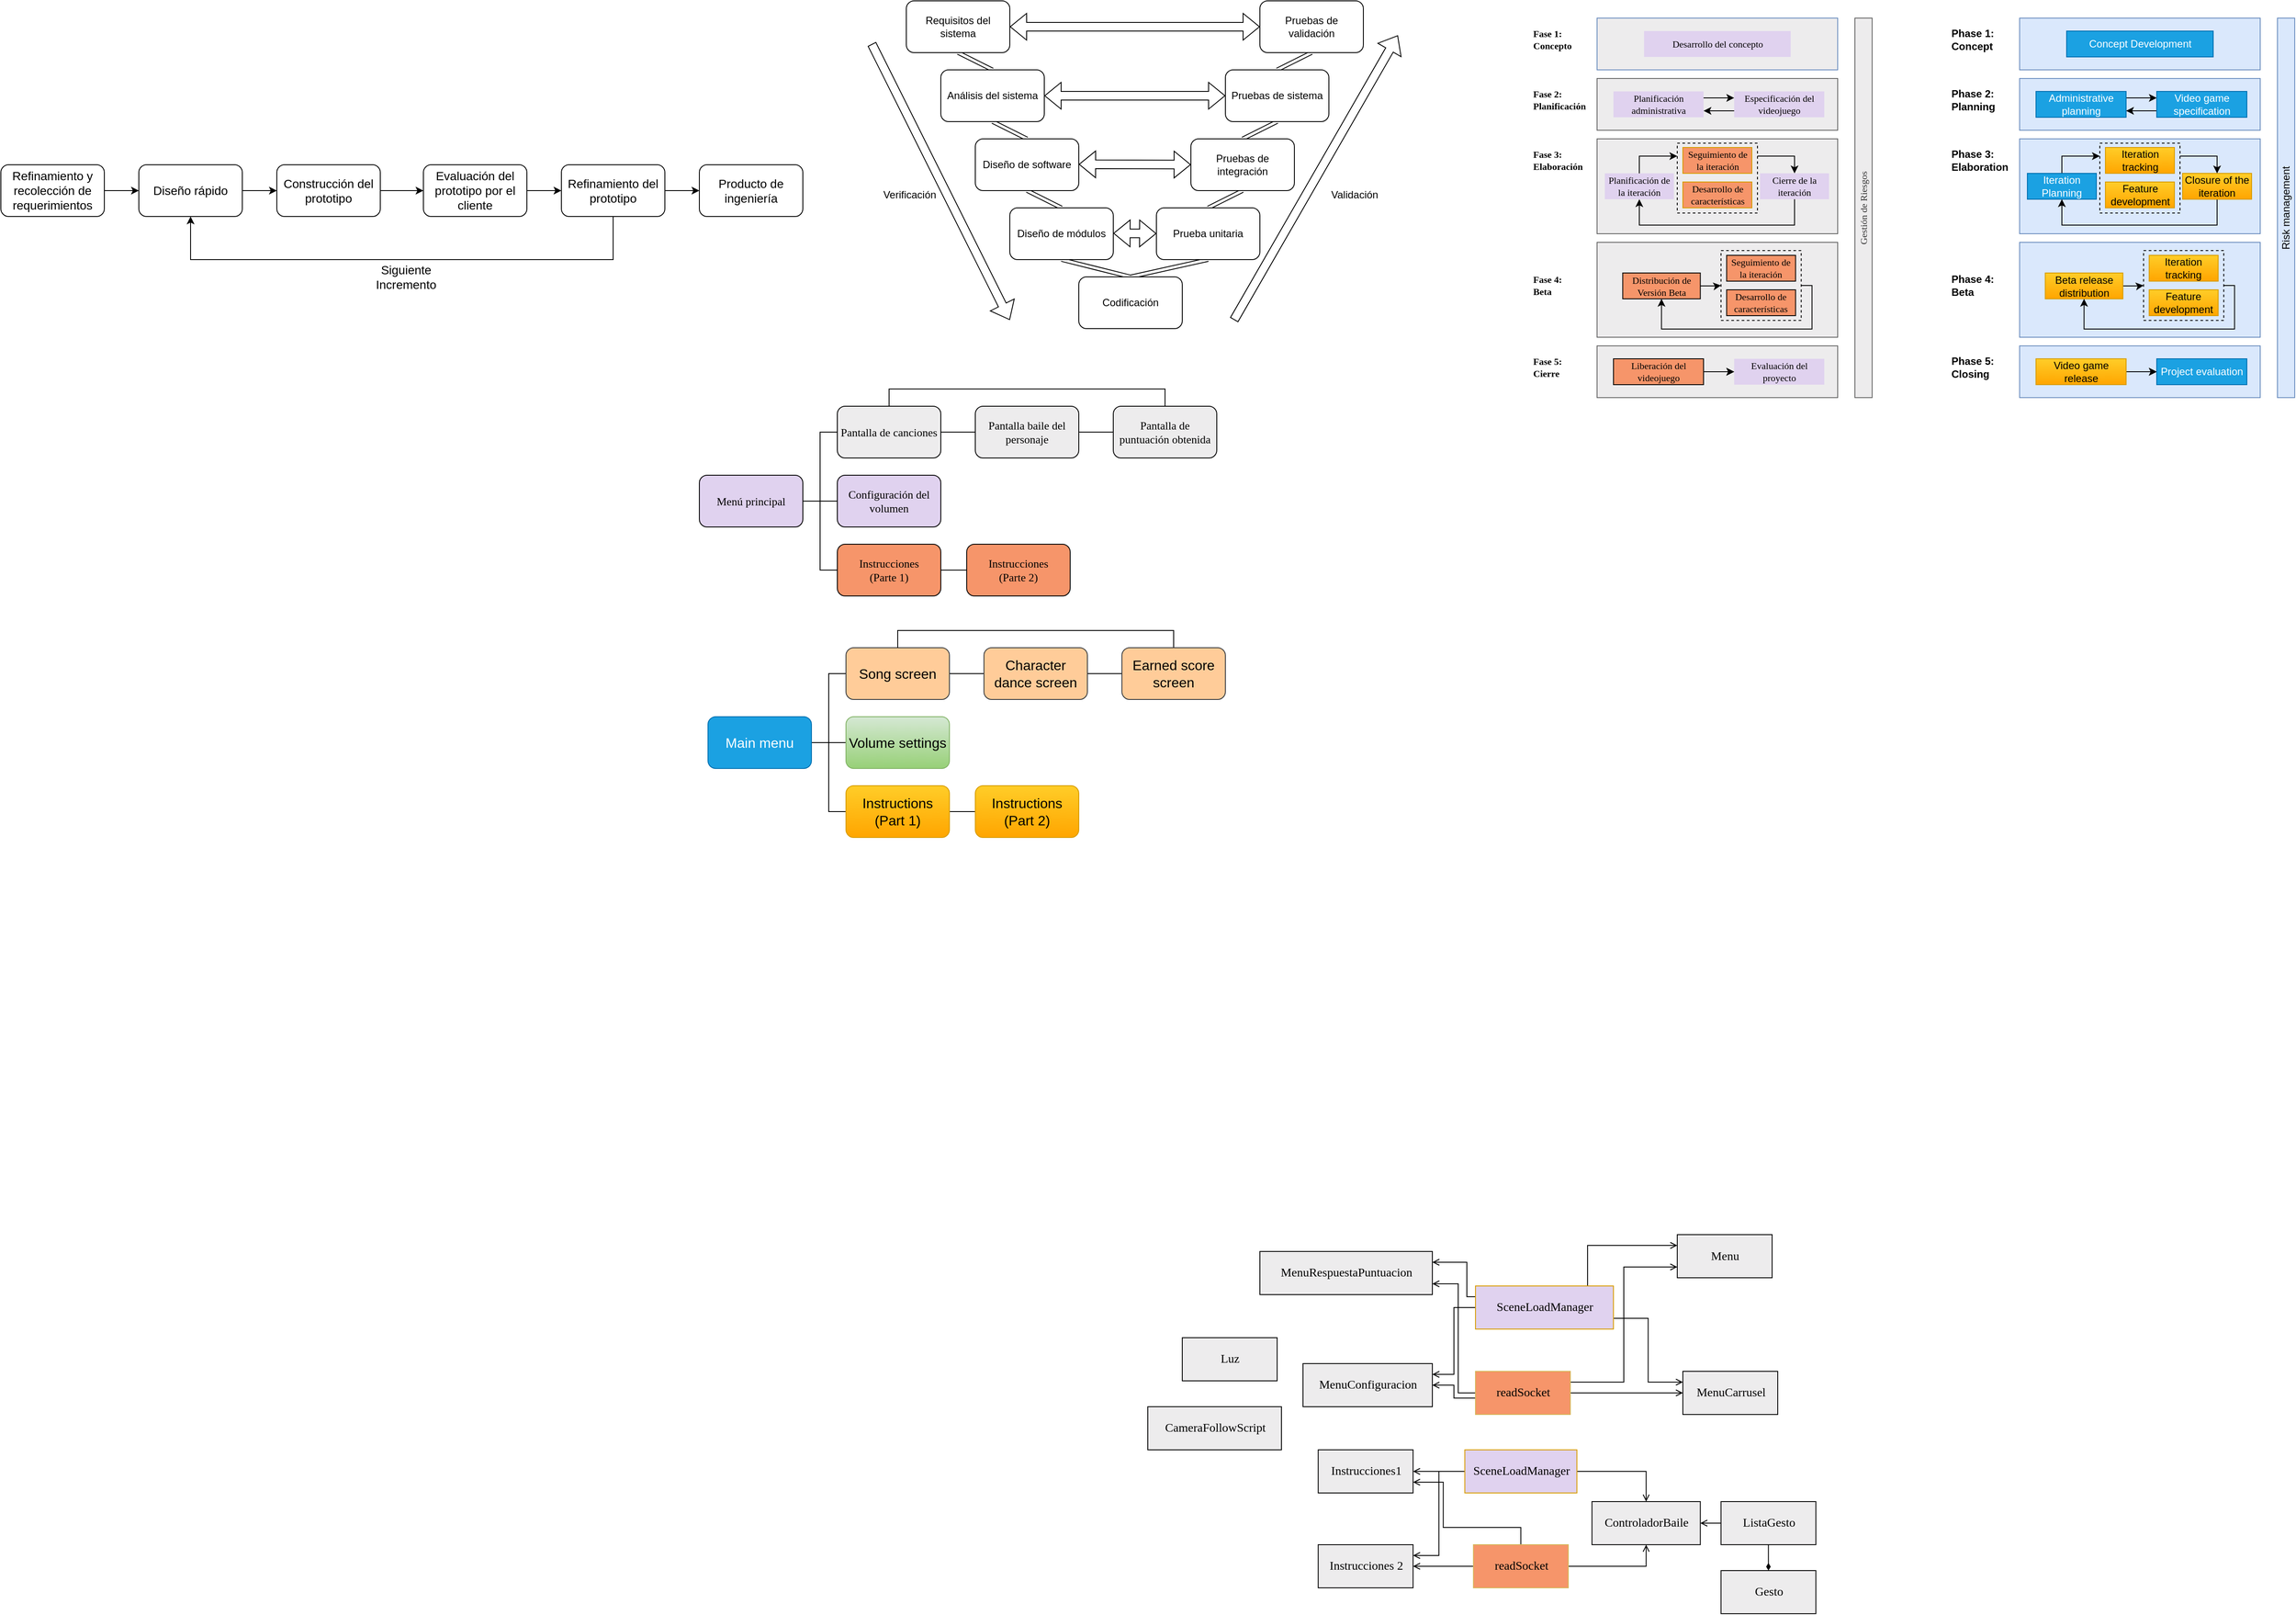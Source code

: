 <mxfile version="20.4.0" type="github">
  <diagram id="AxCxbLC-Ea25Rph6K4ID" name="Page-1">
    <mxGraphModel dx="1770" dy="590" grid="1" gridSize="10" guides="1" tooltips="1" connect="1" arrows="1" fold="1" page="1" pageScale="1" pageWidth="827" pageHeight="1169" math="0" shadow="0">
      <root>
        <mxCell id="0" />
        <mxCell id="1" parent="0" />
        <mxCell id="DNy3k772g0ASiSFVBkv8-5" style="edgeStyle=orthogonalEdgeStyle;rounded=0;orthogonalLoop=1;jettySize=auto;html=1;" parent="1" source="DNy3k772g0ASiSFVBkv8-1" target="DNy3k772g0ASiSFVBkv8-2" edge="1">
          <mxGeometry relative="1" as="geometry" />
        </mxCell>
        <mxCell id="DNy3k772g0ASiSFVBkv8-1" value="&lt;font style=&quot;font-size: 14px;&quot;&gt;Refinamiento y recolección de requerimientos&lt;/font&gt;" style="rounded=1;whiteSpace=wrap;html=1;" parent="1" vertex="1">
          <mxGeometry x="-610" y="330" width="120" height="60" as="geometry" />
        </mxCell>
        <mxCell id="DNy3k772g0ASiSFVBkv8-7" value="" style="edgeStyle=orthogonalEdgeStyle;rounded=0;orthogonalLoop=1;jettySize=auto;html=1;" parent="1" source="DNy3k772g0ASiSFVBkv8-2" target="DNy3k772g0ASiSFVBkv8-6" edge="1">
          <mxGeometry relative="1" as="geometry" />
        </mxCell>
        <mxCell id="DNy3k772g0ASiSFVBkv8-2" value="&lt;font style=&quot;font-size: 14px;&quot;&gt;Diseño rápido&lt;/font&gt;" style="rounded=1;whiteSpace=wrap;html=1;" parent="1" vertex="1">
          <mxGeometry x="-450" y="330" width="120" height="60" as="geometry" />
        </mxCell>
        <mxCell id="DNy3k772g0ASiSFVBkv8-9" value="" style="edgeStyle=orthogonalEdgeStyle;rounded=0;orthogonalLoop=1;jettySize=auto;html=1;" parent="1" source="DNy3k772g0ASiSFVBkv8-6" target="DNy3k772g0ASiSFVBkv8-8" edge="1">
          <mxGeometry relative="1" as="geometry" />
        </mxCell>
        <mxCell id="DNy3k772g0ASiSFVBkv8-6" value="&lt;font style=&quot;font-size: 14px;&quot;&gt;Construcción del prototipo&lt;/font&gt;" style="rounded=1;whiteSpace=wrap;html=1;" parent="1" vertex="1">
          <mxGeometry x="-290" y="330" width="120" height="60" as="geometry" />
        </mxCell>
        <mxCell id="DNy3k772g0ASiSFVBkv8-11" value="" style="edgeStyle=orthogonalEdgeStyle;rounded=0;orthogonalLoop=1;jettySize=auto;html=1;" parent="1" source="DNy3k772g0ASiSFVBkv8-8" target="DNy3k772g0ASiSFVBkv8-10" edge="1">
          <mxGeometry relative="1" as="geometry" />
        </mxCell>
        <mxCell id="DNy3k772g0ASiSFVBkv8-8" value="&lt;font style=&quot;font-size: 14px;&quot;&gt;Evaluación del prototipo por el cliente&lt;/font&gt;" style="rounded=1;whiteSpace=wrap;html=1;" parent="1" vertex="1">
          <mxGeometry x="-120" y="330" width="120" height="60" as="geometry" />
        </mxCell>
        <mxCell id="DNy3k772g0ASiSFVBkv8-12" style="edgeStyle=orthogonalEdgeStyle;rounded=0;orthogonalLoop=1;jettySize=auto;html=1;entryX=0.5;entryY=1;entryDx=0;entryDy=0;" parent="1" source="DNy3k772g0ASiSFVBkv8-10" target="DNy3k772g0ASiSFVBkv8-2" edge="1">
          <mxGeometry relative="1" as="geometry">
            <Array as="points">
              <mxPoint x="100" y="440" />
              <mxPoint x="-390" y="440" />
            </Array>
          </mxGeometry>
        </mxCell>
        <mxCell id="DNy3k772g0ASiSFVBkv8-14" value="" style="edgeStyle=orthogonalEdgeStyle;rounded=0;orthogonalLoop=1;jettySize=auto;html=1;" parent="1" source="DNy3k772g0ASiSFVBkv8-10" target="DNy3k772g0ASiSFVBkv8-13" edge="1">
          <mxGeometry relative="1" as="geometry" />
        </mxCell>
        <mxCell id="DNy3k772g0ASiSFVBkv8-10" value="&lt;font style=&quot;font-size: 14px;&quot;&gt;Refinamiento del prototipo&lt;/font&gt;" style="rounded=1;whiteSpace=wrap;html=1;" parent="1" vertex="1">
          <mxGeometry x="40" y="330" width="120" height="60" as="geometry" />
        </mxCell>
        <mxCell id="DNy3k772g0ASiSFVBkv8-13" value="&lt;font style=&quot;font-size: 14px;&quot;&gt;Producto de ingeniería&lt;/font&gt;" style="rounded=1;whiteSpace=wrap;html=1;" parent="1" vertex="1">
          <mxGeometry x="200" y="330" width="120" height="60" as="geometry" />
        </mxCell>
        <mxCell id="DNy3k772g0ASiSFVBkv8-15" value="&lt;font style=&quot;font-size: 14px;&quot;&gt;Siguiente&lt;br&gt;Incremento&lt;/font&gt;" style="text;html=1;strokeColor=none;fillColor=none;align=center;verticalAlign=middle;whiteSpace=wrap;rounded=0;" parent="1" vertex="1">
          <mxGeometry x="-170" y="445" width="60" height="30" as="geometry" />
        </mxCell>
        <mxCell id="DNy3k772g0ASiSFVBkv8-29" style="edgeStyle=none;shape=link;rounded=0;orthogonalLoop=1;jettySize=auto;html=1;exitX=0.5;exitY=1;exitDx=0;exitDy=0;entryX=0.5;entryY=0;entryDx=0;entryDy=0;" parent="1" source="DNy3k772g0ASiSFVBkv8-17" target="DNy3k772g0ASiSFVBkv8-18" edge="1">
          <mxGeometry relative="1" as="geometry" />
        </mxCell>
        <mxCell id="DNy3k772g0ASiSFVBkv8-17" value="Requisitos del sistema" style="rounded=1;whiteSpace=wrap;html=1;" parent="1" vertex="1">
          <mxGeometry x="440" y="140" width="120" height="60" as="geometry" />
        </mxCell>
        <mxCell id="DNy3k772g0ASiSFVBkv8-30" style="edgeStyle=none;shape=link;rounded=0;orthogonalLoop=1;jettySize=auto;html=1;exitX=0.5;exitY=1;exitDx=0;exitDy=0;entryX=0.5;entryY=0;entryDx=0;entryDy=0;" parent="1" source="DNy3k772g0ASiSFVBkv8-18" target="DNy3k772g0ASiSFVBkv8-19" edge="1">
          <mxGeometry relative="1" as="geometry" />
        </mxCell>
        <mxCell id="DNy3k772g0ASiSFVBkv8-18" value="Análisis del sistema" style="rounded=1;whiteSpace=wrap;html=1;" parent="1" vertex="1">
          <mxGeometry x="480" y="220" width="120" height="60" as="geometry" />
        </mxCell>
        <mxCell id="DNy3k772g0ASiSFVBkv8-31" style="edgeStyle=none;shape=link;rounded=0;orthogonalLoop=1;jettySize=auto;html=1;exitX=0.5;exitY=1;exitDx=0;exitDy=0;entryX=0.5;entryY=0;entryDx=0;entryDy=0;" parent="1" source="DNy3k772g0ASiSFVBkv8-19" target="DNy3k772g0ASiSFVBkv8-20" edge="1">
          <mxGeometry relative="1" as="geometry" />
        </mxCell>
        <mxCell id="DNy3k772g0ASiSFVBkv8-19" value="Diseño de software" style="rounded=1;whiteSpace=wrap;html=1;" parent="1" vertex="1">
          <mxGeometry x="520" y="300" width="120" height="60" as="geometry" />
        </mxCell>
        <mxCell id="DNy3k772g0ASiSFVBkv8-32" style="edgeStyle=none;shape=link;rounded=0;orthogonalLoop=1;jettySize=auto;html=1;exitX=0.5;exitY=1;exitDx=0;exitDy=0;entryX=0.5;entryY=0;entryDx=0;entryDy=0;" parent="1" source="DNy3k772g0ASiSFVBkv8-20" target="DNy3k772g0ASiSFVBkv8-21" edge="1">
          <mxGeometry relative="1" as="geometry" />
        </mxCell>
        <mxCell id="DNy3k772g0ASiSFVBkv8-20" value="Diseño de módulos" style="rounded=1;whiteSpace=wrap;html=1;" parent="1" vertex="1">
          <mxGeometry x="560" y="380" width="120" height="60" as="geometry" />
        </mxCell>
        <mxCell id="DNy3k772g0ASiSFVBkv8-33" style="edgeStyle=none;shape=link;rounded=0;orthogonalLoop=1;jettySize=auto;html=1;exitX=0.5;exitY=0;exitDx=0;exitDy=0;entryX=0.5;entryY=1;entryDx=0;entryDy=0;" parent="1" source="DNy3k772g0ASiSFVBkv8-21" target="DNy3k772g0ASiSFVBkv8-22" edge="1">
          <mxGeometry relative="1" as="geometry" />
        </mxCell>
        <mxCell id="DNy3k772g0ASiSFVBkv8-21" value="Codificación" style="rounded=1;whiteSpace=wrap;html=1;" parent="1" vertex="1">
          <mxGeometry x="640" y="460" width="120" height="60" as="geometry" />
        </mxCell>
        <mxCell id="DNy3k772g0ASiSFVBkv8-34" style="edgeStyle=none;shape=link;rounded=0;orthogonalLoop=1;jettySize=auto;html=1;exitX=0.5;exitY=0;exitDx=0;exitDy=0;entryX=0.5;entryY=1;entryDx=0;entryDy=0;" parent="1" source="DNy3k772g0ASiSFVBkv8-22" target="DNy3k772g0ASiSFVBkv8-23" edge="1">
          <mxGeometry relative="1" as="geometry" />
        </mxCell>
        <mxCell id="DNy3k772g0ASiSFVBkv8-22" value="Prueba unitaria" style="rounded=1;whiteSpace=wrap;html=1;" parent="1" vertex="1">
          <mxGeometry x="730" y="380" width="120" height="60" as="geometry" />
        </mxCell>
        <mxCell id="DNy3k772g0ASiSFVBkv8-35" style="edgeStyle=none;shape=link;rounded=0;orthogonalLoop=1;jettySize=auto;html=1;exitX=0.5;exitY=0;exitDx=0;exitDy=0;entryX=0.5;entryY=1;entryDx=0;entryDy=0;" parent="1" source="DNy3k772g0ASiSFVBkv8-23" target="DNy3k772g0ASiSFVBkv8-24" edge="1">
          <mxGeometry relative="1" as="geometry" />
        </mxCell>
        <mxCell id="DNy3k772g0ASiSFVBkv8-23" value="Pruebas de integración" style="rounded=1;whiteSpace=wrap;html=1;" parent="1" vertex="1">
          <mxGeometry x="770" y="300" width="120" height="60" as="geometry" />
        </mxCell>
        <mxCell id="DNy3k772g0ASiSFVBkv8-36" style="edgeStyle=none;shape=link;rounded=0;orthogonalLoop=1;jettySize=auto;html=1;exitX=0.5;exitY=0;exitDx=0;exitDy=0;entryX=0.5;entryY=1;entryDx=0;entryDy=0;" parent="1" source="DNy3k772g0ASiSFVBkv8-24" target="DNy3k772g0ASiSFVBkv8-25" edge="1">
          <mxGeometry relative="1" as="geometry" />
        </mxCell>
        <mxCell id="DNy3k772g0ASiSFVBkv8-24" value="Pruebas de sistema" style="rounded=1;whiteSpace=wrap;html=1;" parent="1" vertex="1">
          <mxGeometry x="810" y="220" width="120" height="60" as="geometry" />
        </mxCell>
        <mxCell id="DNy3k772g0ASiSFVBkv8-25" value="Pruebas de validación" style="rounded=1;whiteSpace=wrap;html=1;" parent="1" vertex="1">
          <mxGeometry x="850" y="140" width="120" height="60" as="geometry" />
        </mxCell>
        <mxCell id="DNy3k772g0ASiSFVBkv8-40" value="" style="shape=flexArrow;endArrow=classic;startArrow=classic;html=1;rounded=0;entryX=0;entryY=0.5;entryDx=0;entryDy=0;exitX=1;exitY=0.5;exitDx=0;exitDy=0;" parent="1" source="DNy3k772g0ASiSFVBkv8-17" target="DNy3k772g0ASiSFVBkv8-25" edge="1">
          <mxGeometry width="100" height="100" relative="1" as="geometry">
            <mxPoint x="630" y="210" as="sourcePoint" />
            <mxPoint x="730" y="110" as="targetPoint" />
          </mxGeometry>
        </mxCell>
        <mxCell id="DNy3k772g0ASiSFVBkv8-41" value="" style="shape=flexArrow;endArrow=classic;startArrow=classic;html=1;rounded=0;exitX=1;exitY=0.5;exitDx=0;exitDy=0;" parent="1" source="DNy3k772g0ASiSFVBkv8-18" target="DNy3k772g0ASiSFVBkv8-24" edge="1">
          <mxGeometry width="100" height="100" relative="1" as="geometry">
            <mxPoint x="650" y="249.5" as="sourcePoint" />
            <mxPoint x="800" y="250" as="targetPoint" />
          </mxGeometry>
        </mxCell>
        <mxCell id="DNy3k772g0ASiSFVBkv8-42" value="" style="shape=flexArrow;endArrow=classic;startArrow=classic;html=1;rounded=0;exitX=1;exitY=0.5;exitDx=0;exitDy=0;" parent="1" target="DNy3k772g0ASiSFVBkv8-23" edge="1">
          <mxGeometry width="100" height="100" relative="1" as="geometry">
            <mxPoint x="640" y="329.5" as="sourcePoint" />
            <mxPoint x="760" y="330" as="targetPoint" />
          </mxGeometry>
        </mxCell>
        <mxCell id="DNy3k772g0ASiSFVBkv8-43" value="" style="shape=flexArrow;endArrow=classic;startArrow=classic;html=1;rounded=0;exitX=1;exitY=0.5;exitDx=0;exitDy=0;" parent="1" target="DNy3k772g0ASiSFVBkv8-22" edge="1">
          <mxGeometry width="100" height="100" relative="1" as="geometry">
            <mxPoint x="680" y="409.5" as="sourcePoint" />
            <mxPoint x="730" y="410" as="targetPoint" />
          </mxGeometry>
        </mxCell>
        <mxCell id="DNy3k772g0ASiSFVBkv8-44" value="" style="shape=flexArrow;endArrow=classic;html=1;rounded=0;" parent="1" edge="1">
          <mxGeometry width="50" height="50" relative="1" as="geometry">
            <mxPoint x="400" y="190" as="sourcePoint" />
            <mxPoint x="560" y="510" as="targetPoint" />
          </mxGeometry>
        </mxCell>
        <mxCell id="DNy3k772g0ASiSFVBkv8-45" value="" style="shape=flexArrow;endArrow=classic;html=1;rounded=0;" parent="1" edge="1">
          <mxGeometry width="50" height="50" relative="1" as="geometry">
            <mxPoint x="820" y="510" as="sourcePoint" />
            <mxPoint x="1010" y="180" as="targetPoint" />
          </mxGeometry>
        </mxCell>
        <mxCell id="DNy3k772g0ASiSFVBkv8-46" value="Verificación" style="text;html=1;strokeColor=none;fillColor=none;align=center;verticalAlign=middle;whiteSpace=wrap;rounded=0;" parent="1" vertex="1">
          <mxGeometry x="414" y="350" width="60" height="30" as="geometry" />
        </mxCell>
        <mxCell id="DNy3k772g0ASiSFVBkv8-47" value="Validación" style="text;html=1;strokeColor=none;fillColor=none;align=center;verticalAlign=middle;whiteSpace=wrap;rounded=0;" parent="1" vertex="1">
          <mxGeometry x="930" y="350" width="60" height="30" as="geometry" />
        </mxCell>
        <mxCell id="hIoY1X2tBjPMkqKbFY_H-1" value="" style="rounded=0;whiteSpace=wrap;html=1;fillColor=#EDECED;strokeColor=#6c8ebf;fontFamily=DM Sans;fontSource=https%3A%2F%2Ffonts.googleapis.com%2Fcss%3Ffamily%3DDM%2BSans;fontSize=11;" parent="1" vertex="1">
          <mxGeometry x="1241" y="160" width="279" height="60" as="geometry" />
        </mxCell>
        <mxCell id="hIoY1X2tBjPMkqKbFY_H-2" value="Desarrollo del concepto" style="rounded=0;whiteSpace=wrap;html=1;fillColor=#E0D2EF;fontColor=#000000;strokeColor=none;fontFamily=DM Sans;fontSource=https%3A%2F%2Ffonts.googleapis.com%2Fcss%3Ffamily%3DDM%2BSans;fontSize=11;" parent="1" vertex="1">
          <mxGeometry x="1295.5" y="175" width="170" height="30" as="geometry" />
        </mxCell>
        <mxCell id="hIoY1X2tBjPMkqKbFY_H-3" value="&lt;b style=&quot;font-size: 11px;&quot;&gt;Fase 1:&lt;br style=&quot;font-size: 11px;&quot;&gt;Concepto&lt;br style=&quot;font-size: 11px;&quot;&gt;&lt;/b&gt;" style="text;html=1;strokeColor=none;fillColor=none;align=left;verticalAlign=middle;whiteSpace=wrap;rounded=0;fontFamily=DM Sans;fontSource=https%3A%2F%2Ffonts.googleapis.com%2Fcss%3Ffamily%3DDM%2BSans;fontSize=11;" parent="1" vertex="1">
          <mxGeometry x="1165" y="170" width="60" height="30" as="geometry" />
        </mxCell>
        <mxCell id="hIoY1X2tBjPMkqKbFY_H-4" value="" style="rounded=0;whiteSpace=wrap;html=1;fillColor=#EDECED;fontColor=#333333;strokeColor=#666666;fontFamily=DM Sans;fontSource=https%3A%2F%2Ffonts.googleapis.com%2Fcss%3Ffamily%3DDM%2BSans;fontSize=11;" parent="1" vertex="1">
          <mxGeometry x="1241" y="230" width="279" height="60" as="geometry" />
        </mxCell>
        <mxCell id="hIoY1X2tBjPMkqKbFY_H-32" style="edgeStyle=orthogonalEdgeStyle;rounded=0;orthogonalLoop=1;jettySize=auto;html=1;exitX=1;exitY=0.25;exitDx=0;exitDy=0;entryX=0;entryY=0.25;entryDx=0;entryDy=0;fontFamily=DM Sans;fontSource=https%3A%2F%2Ffonts.googleapis.com%2Fcss%3Ffamily%3DDM%2BSans;fontSize=11;" parent="1" source="hIoY1X2tBjPMkqKbFY_H-5" target="hIoY1X2tBjPMkqKbFY_H-7" edge="1">
          <mxGeometry relative="1" as="geometry" />
        </mxCell>
        <mxCell id="hIoY1X2tBjPMkqKbFY_H-5" value="Planificación administrativa" style="rounded=0;whiteSpace=wrap;html=1;fillColor=#E0D2EF;strokeColor=none;fontFamily=DM Sans;fontSource=https%3A%2F%2Ffonts.googleapis.com%2Fcss%3Ffamily%3DDM%2BSans;fontSize=11;" parent="1" vertex="1">
          <mxGeometry x="1260" y="245" width="104.5" height="30" as="geometry" />
        </mxCell>
        <mxCell id="hIoY1X2tBjPMkqKbFY_H-6" value="&lt;b style=&quot;font-size: 11px;&quot;&gt;Fase 2:&lt;br style=&quot;font-size: 11px;&quot;&gt;Planificación&lt;br style=&quot;font-size: 11px;&quot;&gt;&lt;/b&gt;" style="text;html=1;strokeColor=none;fillColor=none;align=left;verticalAlign=middle;whiteSpace=wrap;rounded=0;fontFamily=DM Sans;fontSource=https%3A%2F%2Ffonts.googleapis.com%2Fcss%3Ffamily%3DDM%2BSans;fontSize=11;" parent="1" vertex="1">
          <mxGeometry x="1165" y="240" width="80" height="30" as="geometry" />
        </mxCell>
        <mxCell id="hIoY1X2tBjPMkqKbFY_H-33" style="edgeStyle=orthogonalEdgeStyle;rounded=0;orthogonalLoop=1;jettySize=auto;html=1;entryX=1;entryY=0.75;entryDx=0;entryDy=0;exitX=0;exitY=0.75;exitDx=0;exitDy=0;fontFamily=DM Sans;fontSource=https%3A%2F%2Ffonts.googleapis.com%2Fcss%3Ffamily%3DDM%2BSans;fontSize=11;" parent="1" source="hIoY1X2tBjPMkqKbFY_H-7" target="hIoY1X2tBjPMkqKbFY_H-5" edge="1">
          <mxGeometry relative="1" as="geometry" />
        </mxCell>
        <mxCell id="hIoY1X2tBjPMkqKbFY_H-7" value="Especificación del videojuego" style="rounded=0;whiteSpace=wrap;html=1;fillColor=#E0D2EF;strokeColor=none;fontFamily=DM Sans;fontSource=https%3A%2F%2Ffonts.googleapis.com%2Fcss%3Ffamily%3DDM%2BSans;fontSize=11;" parent="1" vertex="1">
          <mxGeometry x="1400" y="245" width="104.5" height="30" as="geometry" />
        </mxCell>
        <mxCell id="hIoY1X2tBjPMkqKbFY_H-8" value="" style="rounded=0;whiteSpace=wrap;html=1;fillColor=#EDECED;strokeColor=#666666;fontColor=#333333;fontFamily=DM Sans;fontSource=https%3A%2F%2Ffonts.googleapis.com%2Fcss%3Ffamily%3DDM%2BSans;fontSize=11;" parent="1" vertex="1">
          <mxGeometry x="1241" y="300" width="279" height="110" as="geometry" />
        </mxCell>
        <mxCell id="hIoY1X2tBjPMkqKbFY_H-17" style="edgeStyle=orthogonalEdgeStyle;rounded=0;orthogonalLoop=1;jettySize=auto;html=1;fontFamily=DM Sans;fontSource=https%3A%2F%2Ffonts.googleapis.com%2Fcss%3Ffamily%3DDM%2BSans;fontSize=11;" parent="1" source="hIoY1X2tBjPMkqKbFY_H-9" target="hIoY1X2tBjPMkqKbFY_H-15" edge="1">
          <mxGeometry relative="1" as="geometry">
            <mxPoint x="1320" y="320" as="targetPoint" />
            <Array as="points">
              <mxPoint x="1290" y="320" />
            </Array>
          </mxGeometry>
        </mxCell>
        <mxCell id="hIoY1X2tBjPMkqKbFY_H-9" value="Planificación de la iteración" style="rounded=0;whiteSpace=wrap;html=1;fillColor=#E0D2EF;fontColor=#000000;strokeColor=none;fontFamily=DM Sans;fontSource=https%3A%2F%2Ffonts.googleapis.com%2Fcss%3Ffamily%3DDM%2BSans;fontSize=11;" parent="1" vertex="1">
          <mxGeometry x="1250" y="340" width="80" height="30" as="geometry" />
        </mxCell>
        <mxCell id="hIoY1X2tBjPMkqKbFY_H-10" value="&lt;b style=&quot;font-size: 11px;&quot;&gt;Fase 3:&lt;br style=&quot;font-size: 11px;&quot;&gt;Elaboración&lt;br style=&quot;font-size: 11px;&quot;&gt;&lt;/b&gt;" style="text;html=1;strokeColor=none;fillColor=none;align=left;verticalAlign=middle;whiteSpace=wrap;rounded=0;fontFamily=DM Sans;fontSource=https%3A%2F%2Ffonts.googleapis.com%2Fcss%3Ffamily%3DDM%2BSans;fontSize=11;" parent="1" vertex="1">
          <mxGeometry x="1165" y="310" width="80" height="30" as="geometry" />
        </mxCell>
        <mxCell id="hIoY1X2tBjPMkqKbFY_H-19" style="edgeStyle=orthogonalEdgeStyle;rounded=0;orthogonalLoop=1;jettySize=auto;html=1;entryX=0.5;entryY=1;entryDx=0;entryDy=0;fontFamily=DM Sans;fontSource=https%3A%2F%2Ffonts.googleapis.com%2Fcss%3Ffamily%3DDM%2BSans;fontSize=11;" parent="1" source="hIoY1X2tBjPMkqKbFY_H-11" target="hIoY1X2tBjPMkqKbFY_H-9" edge="1">
          <mxGeometry relative="1" as="geometry">
            <Array as="points">
              <mxPoint x="1470" y="400" />
              <mxPoint x="1290" y="400" />
            </Array>
          </mxGeometry>
        </mxCell>
        <mxCell id="hIoY1X2tBjPMkqKbFY_H-11" value="Cierre de la iteración" style="rounded=0;whiteSpace=wrap;html=1;fillColor=#E0D2EF;strokeColor=none;fontFamily=DM Sans;fontSource=https%3A%2F%2Ffonts.googleapis.com%2Fcss%3Ffamily%3DDM%2BSans;fontSize=11;" parent="1" vertex="1">
          <mxGeometry x="1430" y="340" width="80" height="30" as="geometry" />
        </mxCell>
        <mxCell id="hIoY1X2tBjPMkqKbFY_H-12" value="Seguimiento de la iteración" style="rounded=0;whiteSpace=wrap;html=1;fillColor=#F6956A;strokeColor=#d79b00;gradientColor=none;fontFamily=DM Sans;fontSource=https%3A%2F%2Ffonts.googleapis.com%2Fcss%3Ffamily%3DDM%2BSans;fontSize=11;" parent="1" vertex="1">
          <mxGeometry x="1340.5" y="310" width="80" height="30" as="geometry" />
        </mxCell>
        <mxCell id="hIoY1X2tBjPMkqKbFY_H-13" value="Desarrollo de características" style="rounded=0;whiteSpace=wrap;html=1;fillColor=#F6956A;strokeColor=#d79b00;gradientColor=none;fontFamily=DM Sans;fontSource=https%3A%2F%2Ffonts.googleapis.com%2Fcss%3Ffamily%3DDM%2BSans;fontSize=11;" parent="1" vertex="1">
          <mxGeometry x="1340.5" y="350" width="80" height="30" as="geometry" />
        </mxCell>
        <mxCell id="hIoY1X2tBjPMkqKbFY_H-18" style="edgeStyle=orthogonalEdgeStyle;rounded=0;orthogonalLoop=1;jettySize=auto;html=1;exitX=1.001;exitY=0.185;exitDx=0;exitDy=0;entryX=0.5;entryY=0;entryDx=0;entryDy=0;exitPerimeter=0;fontFamily=DM Sans;fontSource=https%3A%2F%2Ffonts.googleapis.com%2Fcss%3Ffamily%3DDM%2BSans;fontSize=11;" parent="1" source="hIoY1X2tBjPMkqKbFY_H-15" target="hIoY1X2tBjPMkqKbFY_H-11" edge="1">
          <mxGeometry relative="1" as="geometry">
            <Array as="points">
              <mxPoint x="1470" y="320" />
            </Array>
          </mxGeometry>
        </mxCell>
        <mxCell id="hIoY1X2tBjPMkqKbFY_H-15" value="" style="rounded=0;whiteSpace=wrap;html=1;fillColor=none;dashed=1;fontFamily=DM Sans;fontSource=https%3A%2F%2Ffonts.googleapis.com%2Fcss%3Ffamily%3DDM%2BSans;fontSize=11;" parent="1" vertex="1">
          <mxGeometry x="1334" y="305" width="93" height="81" as="geometry" />
        </mxCell>
        <mxCell id="hIoY1X2tBjPMkqKbFY_H-20" value="" style="rounded=0;whiteSpace=wrap;html=1;fillColor=#EDECED;strokeColor=#666666;fontColor=#333333;fontFamily=DM Sans;fontSource=https%3A%2F%2Ffonts.googleapis.com%2Fcss%3Ffamily%3DDM%2BSans;fontSize=11;" parent="1" vertex="1">
          <mxGeometry x="1241" y="420" width="279" height="110" as="geometry" />
        </mxCell>
        <mxCell id="hIoY1X2tBjPMkqKbFY_H-30" style="edgeStyle=orthogonalEdgeStyle;rounded=0;orthogonalLoop=1;jettySize=auto;html=1;fontFamily=DM Sans;fontSource=https%3A%2F%2Ffonts.googleapis.com%2Fcss%3Ffamily%3DDM%2BSans;fontSize=11;" parent="1" source="hIoY1X2tBjPMkqKbFY_H-22" target="hIoY1X2tBjPMkqKbFY_H-29" edge="1">
          <mxGeometry relative="1" as="geometry" />
        </mxCell>
        <mxCell id="hIoY1X2tBjPMkqKbFY_H-22" value="Distribución de Versión Beta" style="rounded=0;whiteSpace=wrap;html=1;fillColor=#F6956A;fontFamily=DM Sans;fontSource=https%3A%2F%2Ffonts.googleapis.com%2Fcss%3Ffamily%3DDM%2BSans;fontSize=11;" parent="1" vertex="1">
          <mxGeometry x="1270.74" y="455.5" width="90" height="30" as="geometry" />
        </mxCell>
        <mxCell id="hIoY1X2tBjPMkqKbFY_H-23" value="&lt;b style=&quot;font-size: 11px;&quot;&gt;Fase 4:&lt;br style=&quot;font-size: 11px;&quot;&gt;Beta&lt;br style=&quot;font-size: 11px;&quot;&gt;&lt;/b&gt;" style="text;html=1;strokeColor=none;fillColor=none;align=left;verticalAlign=middle;whiteSpace=wrap;rounded=0;fontFamily=DM Sans;fontSource=https%3A%2F%2Ffonts.googleapis.com%2Fcss%3Ffamily%3DDM%2BSans;fontSize=11;" parent="1" vertex="1">
          <mxGeometry x="1165" y="455" width="80" height="30" as="geometry" />
        </mxCell>
        <mxCell id="hIoY1X2tBjPMkqKbFY_H-26" value="Seguimiento de la iteración" style="rounded=0;whiteSpace=wrap;html=1;fillColor=#F6956A;fontFamily=DM Sans;fontSource=https%3A%2F%2Ffonts.googleapis.com%2Fcss%3Ffamily%3DDM%2BSans;fontSize=11;" parent="1" vertex="1">
          <mxGeometry x="1391.24" y="435" width="80" height="30" as="geometry" />
        </mxCell>
        <mxCell id="hIoY1X2tBjPMkqKbFY_H-27" value="Desarrollo de características" style="rounded=0;whiteSpace=wrap;html=1;fillColor=#F6956A;fontFamily=DM Sans;fontSource=https%3A%2F%2Ffonts.googleapis.com%2Fcss%3Ffamily%3DDM%2BSans;fontSize=11;" parent="1" vertex="1">
          <mxGeometry x="1391.24" y="475" width="80" height="30" as="geometry" />
        </mxCell>
        <mxCell id="hIoY1X2tBjPMkqKbFY_H-31" style="edgeStyle=orthogonalEdgeStyle;rounded=0;orthogonalLoop=1;jettySize=auto;html=1;entryX=0.5;entryY=1;entryDx=0;entryDy=0;fontFamily=DM Sans;fontSource=https%3A%2F%2Ffonts.googleapis.com%2Fcss%3Ffamily%3DDM%2BSans;fontSize=11;" parent="1" source="hIoY1X2tBjPMkqKbFY_H-29" target="hIoY1X2tBjPMkqKbFY_H-22" edge="1">
          <mxGeometry relative="1" as="geometry">
            <Array as="points">
              <mxPoint x="1490.24" y="470.5" />
              <mxPoint x="1490.24" y="520.5" />
              <mxPoint x="1316.24" y="520.5" />
            </Array>
          </mxGeometry>
        </mxCell>
        <mxCell id="hIoY1X2tBjPMkqKbFY_H-29" value="" style="rounded=0;whiteSpace=wrap;html=1;fillColor=none;dashed=1;fontFamily=DM Sans;fontSource=https%3A%2F%2Ffonts.googleapis.com%2Fcss%3Ffamily%3DDM%2BSans;fontSize=11;" parent="1" vertex="1">
          <mxGeometry x="1384.74" y="429.5" width="93" height="81" as="geometry" />
        </mxCell>
        <mxCell id="hIoY1X2tBjPMkqKbFY_H-34" value="" style="rounded=0;whiteSpace=wrap;html=1;fillColor=#EDECED;fontColor=#333333;strokeColor=#666666;fontFamily=DM Sans;fontSource=https%3A%2F%2Ffonts.googleapis.com%2Fcss%3Ffamily%3DDM%2BSans;fontSize=11;" parent="1" vertex="1">
          <mxGeometry x="1241" y="540" width="279" height="60" as="geometry" />
        </mxCell>
        <mxCell id="hIoY1X2tBjPMkqKbFY_H-40" value="" style="edgeStyle=orthogonalEdgeStyle;rounded=0;orthogonalLoop=1;jettySize=auto;html=1;fontFamily=DM Sans;fontSource=https%3A%2F%2Ffonts.googleapis.com%2Fcss%3Ffamily%3DDM%2BSans;fontSize=11;" parent="1" source="hIoY1X2tBjPMkqKbFY_H-36" target="hIoY1X2tBjPMkqKbFY_H-39" edge="1">
          <mxGeometry relative="1" as="geometry" />
        </mxCell>
        <mxCell id="hIoY1X2tBjPMkqKbFY_H-41" style="edgeStyle=orthogonalEdgeStyle;rounded=0;orthogonalLoop=1;jettySize=auto;html=1;entryX=0;entryY=0.5;entryDx=0;entryDy=0;fontFamily=DM Sans;fontSource=https%3A%2F%2Ffonts.googleapis.com%2Fcss%3Ffamily%3DDM%2BSans;fontSize=11;" parent="1" source="hIoY1X2tBjPMkqKbFY_H-36" target="hIoY1X2tBjPMkqKbFY_H-39" edge="1">
          <mxGeometry relative="1" as="geometry" />
        </mxCell>
        <mxCell id="hIoY1X2tBjPMkqKbFY_H-36" value="Liberación del videojuego" style="rounded=0;whiteSpace=wrap;html=1;fillColor=#F6956A;fontFamily=DM Sans;fontSource=https%3A%2F%2Ffonts.googleapis.com%2Fcss%3Ffamily%3DDM%2BSans;fontSize=11;" parent="1" vertex="1">
          <mxGeometry x="1260" y="555" width="104.5" height="30" as="geometry" />
        </mxCell>
        <mxCell id="hIoY1X2tBjPMkqKbFY_H-37" value="&lt;b style=&quot;font-size: 11px;&quot;&gt;Fase 5:&lt;br style=&quot;font-size: 11px;&quot;&gt;Cierre&lt;br style=&quot;font-size: 11px;&quot;&gt;&lt;/b&gt;" style="text;html=1;strokeColor=none;fillColor=none;align=left;verticalAlign=middle;whiteSpace=wrap;rounded=0;fontFamily=DM Sans;fontSource=https%3A%2F%2Ffonts.googleapis.com%2Fcss%3Ffamily%3DDM%2BSans;fontSize=11;" parent="1" vertex="1">
          <mxGeometry x="1165" y="550" width="80" height="30" as="geometry" />
        </mxCell>
        <mxCell id="hIoY1X2tBjPMkqKbFY_H-39" value="Evaluación del proyecto" style="rounded=0;whiteSpace=wrap;html=1;fillColor=#E0D2EF;fontFamily=DM Sans;fontSource=https%3A%2F%2Ffonts.googleapis.com%2Fcss%3Ffamily%3DDM%2BSans;fontSize=11;strokeColor=none;" parent="1" vertex="1">
          <mxGeometry x="1400" y="555" width="104.5" height="30" as="geometry" />
        </mxCell>
        <mxCell id="hIoY1X2tBjPMkqKbFY_H-42" value="Gestión de Riesgos" style="rounded=0;whiteSpace=wrap;html=1;fillColor=#EDECED;horizontal=0;verticalAlign=middle;textDirection=rtl;direction=east;flipH=1;flipV=1;fontColor=#333333;strokeColor=#666666;fontFamily=DM Sans;fontSource=https%3A%2F%2Ffonts.googleapis.com%2Fcss%3Ffamily%3DDM%2BSans;fontSize=11;" parent="1" vertex="1">
          <mxGeometry x="1540" y="160" width="20" height="440" as="geometry" />
        </mxCell>
        <mxCell id="hIoY1X2tBjPMkqKbFY_H-47" style="edgeStyle=orthogonalEdgeStyle;rounded=0;orthogonalLoop=1;jettySize=auto;html=1;entryX=0;entryY=0.5;entryDx=0;entryDy=0;endArrow=none;endFill=0;fontFamily=DM Sans;fontSource=https%3A%2F%2Ffonts.googleapis.com%2Fcss%3Ffamily%3DDM%2BSans;fontSize=13;" parent="1" source="hIoY1X2tBjPMkqKbFY_H-43" target="hIoY1X2tBjPMkqKbFY_H-44" edge="1">
          <mxGeometry relative="1" as="geometry" />
        </mxCell>
        <mxCell id="hIoY1X2tBjPMkqKbFY_H-48" style="edgeStyle=orthogonalEdgeStyle;rounded=0;orthogonalLoop=1;jettySize=auto;html=1;exitX=1;exitY=0.5;exitDx=0;exitDy=0;endArrow=none;endFill=0;fontFamily=DM Sans;fontSource=https%3A%2F%2Ffonts.googleapis.com%2Fcss%3Ffamily%3DDM%2BSans;fontSize=13;" parent="1" source="hIoY1X2tBjPMkqKbFY_H-43" target="hIoY1X2tBjPMkqKbFY_H-45" edge="1">
          <mxGeometry relative="1" as="geometry" />
        </mxCell>
        <mxCell id="hIoY1X2tBjPMkqKbFY_H-49" style="edgeStyle=orthogonalEdgeStyle;rounded=0;orthogonalLoop=1;jettySize=auto;html=1;exitX=1;exitY=0.5;exitDx=0;exitDy=0;entryX=0;entryY=0.5;entryDx=0;entryDy=0;endArrow=none;endFill=0;fontFamily=DM Sans;fontSource=https%3A%2F%2Ffonts.googleapis.com%2Fcss%3Ffamily%3DDM%2BSans;fontSize=13;" parent="1" source="hIoY1X2tBjPMkqKbFY_H-43" target="hIoY1X2tBjPMkqKbFY_H-46" edge="1">
          <mxGeometry relative="1" as="geometry" />
        </mxCell>
        <mxCell id="hIoY1X2tBjPMkqKbFY_H-43" value="Menú principal" style="rounded=1;whiteSpace=wrap;html=1;fillColor=#E0D2EF;fontFamily=DM Sans;fontSource=https%3A%2F%2Ffonts.googleapis.com%2Fcss%3Ffamily%3DDM%2BSans;fontSize=13;" parent="1" vertex="1">
          <mxGeometry x="200" y="690" width="120" height="60" as="geometry" />
        </mxCell>
        <mxCell id="hIoY1X2tBjPMkqKbFY_H-52" style="edgeStyle=orthogonalEdgeStyle;rounded=0;orthogonalLoop=1;jettySize=auto;html=1;exitX=1;exitY=0.5;exitDx=0;exitDy=0;entryX=0;entryY=0.5;entryDx=0;entryDy=0;endArrow=none;endFill=0;fontFamily=DM Sans;fontSource=https%3A%2F%2Ffonts.googleapis.com%2Fcss%3Ffamily%3DDM%2BSans;fontSize=13;" parent="1" source="hIoY1X2tBjPMkqKbFY_H-44" target="hIoY1X2tBjPMkqKbFY_H-51" edge="1">
          <mxGeometry relative="1" as="geometry" />
        </mxCell>
        <mxCell id="hIoY1X2tBjPMkqKbFY_H-44" value="Pantalla de canciones" style="rounded=1;whiteSpace=wrap;html=1;fillColor=#EDECED;fontFamily=DM Sans;fontSource=https%3A%2F%2Ffonts.googleapis.com%2Fcss%3Ffamily%3DDM%2BSans;fontSize=13;" parent="1" vertex="1">
          <mxGeometry x="360" y="610" width="120" height="60" as="geometry" />
        </mxCell>
        <mxCell id="hIoY1X2tBjPMkqKbFY_H-45" value="Configuración del volumen" style="rounded=1;whiteSpace=wrap;html=1;fillColor=#E0D2EF;fontFamily=DM Sans;fontSource=https%3A%2F%2Ffonts.googleapis.com%2Fcss%3Ffamily%3DDM%2BSans;fontSize=13;" parent="1" vertex="1">
          <mxGeometry x="360" y="690" width="120" height="60" as="geometry" />
        </mxCell>
        <mxCell id="GvFuluS9_Zo3SDopE5gO-2" style="edgeStyle=orthogonalEdgeStyle;rounded=0;orthogonalLoop=1;jettySize=auto;html=1;fontFamily=DM Sans;fontSource=https%3A%2F%2Ffonts.googleapis.com%2Fcss%3Ffamily%3DDM%2BSans;fontSize=13;fontColor=#000000;endArrow=none;endFill=0;" parent="1" source="hIoY1X2tBjPMkqKbFY_H-46" target="hIoY1X2tBjPMkqKbFY_H-50" edge="1">
          <mxGeometry relative="1" as="geometry" />
        </mxCell>
        <mxCell id="hIoY1X2tBjPMkqKbFY_H-46" value="Instrucciones&lt;br style=&quot;font-size: 13px;&quot;&gt;(Parte 1)" style="rounded=1;whiteSpace=wrap;html=1;fillColor=#F6956A;fontFamily=DM Sans;fontSource=https%3A%2F%2Ffonts.googleapis.com%2Fcss%3Ffamily%3DDM%2BSans;fontSize=13;" parent="1" vertex="1">
          <mxGeometry x="360" y="770" width="120" height="60" as="geometry" />
        </mxCell>
        <mxCell id="hIoY1X2tBjPMkqKbFY_H-50" value="Instrucciones &lt;br style=&quot;font-size: 13px;&quot;&gt;(Parte 2)" style="rounded=1;whiteSpace=wrap;html=1;fillColor=#F6956A;fontFamily=DM Sans;fontSource=https%3A%2F%2Ffonts.googleapis.com%2Fcss%3Ffamily%3DDM%2BSans;fontSize=13;" parent="1" vertex="1">
          <mxGeometry x="510" y="770" width="120" height="60" as="geometry" />
        </mxCell>
        <mxCell id="hIoY1X2tBjPMkqKbFY_H-54" style="edgeStyle=orthogonalEdgeStyle;rounded=0;orthogonalLoop=1;jettySize=auto;html=1;exitX=1;exitY=0.5;exitDx=0;exitDy=0;entryX=0;entryY=0.5;entryDx=0;entryDy=0;endArrow=none;endFill=0;fontFamily=DM Sans;fontSource=https%3A%2F%2Ffonts.googleapis.com%2Fcss%3Ffamily%3DDM%2BSans;fontSize=13;" parent="1" source="hIoY1X2tBjPMkqKbFY_H-51" target="hIoY1X2tBjPMkqKbFY_H-53" edge="1">
          <mxGeometry relative="1" as="geometry" />
        </mxCell>
        <mxCell id="hIoY1X2tBjPMkqKbFY_H-51" value="Pantalla baile del personaje" style="rounded=1;whiteSpace=wrap;html=1;fillColor=#EDECED;fontFamily=DM Sans;fontSource=https%3A%2F%2Ffonts.googleapis.com%2Fcss%3Ffamily%3DDM%2BSans;fontSize=13;" parent="1" vertex="1">
          <mxGeometry x="520" y="610" width="120" height="60" as="geometry" />
        </mxCell>
        <mxCell id="hIoY1X2tBjPMkqKbFY_H-55" style="edgeStyle=orthogonalEdgeStyle;rounded=0;orthogonalLoop=1;jettySize=auto;html=1;exitX=0.5;exitY=0;exitDx=0;exitDy=0;entryX=0.5;entryY=0;entryDx=0;entryDy=0;endArrow=none;endFill=0;fontFamily=DM Sans;fontSource=https%3A%2F%2Ffonts.googleapis.com%2Fcss%3Ffamily%3DDM%2BSans;fontSize=13;" parent="1" source="hIoY1X2tBjPMkqKbFY_H-53" target="hIoY1X2tBjPMkqKbFY_H-44" edge="1">
          <mxGeometry relative="1" as="geometry" />
        </mxCell>
        <mxCell id="hIoY1X2tBjPMkqKbFY_H-53" value="Pantalla de puntuación obtenida" style="rounded=1;whiteSpace=wrap;html=1;fillColor=#EDECED;fontFamily=DM Sans;fontSource=https%3A%2F%2Ffonts.googleapis.com%2Fcss%3Ffamily%3DDM%2BSans;fontSize=13;" parent="1" vertex="1">
          <mxGeometry x="680" y="610" width="120" height="60" as="geometry" />
        </mxCell>
        <mxCell id="lJdPAG9B3q6LXM3_lp5I-2" value="CameraFollowScript" style="html=1;fillColor=#EDECED;fontFamily=DM Sans;fontSource=https%3A%2F%2Ffonts.googleapis.com%2Fcss%3Ffamily%3DDM%2BSans;fontSize=14;" parent="1" vertex="1">
          <mxGeometry x="720" y="1770" width="155" height="50" as="geometry" />
        </mxCell>
        <mxCell id="lJdPAG9B3q6LXM3_lp5I-4" value="ControladorBaile" style="html=1;fillColor=#EDECED;fontFamily=DM Sans;fontSource=https%3A%2F%2Ffonts.googleapis.com%2Fcss%3Ffamily%3DDM%2BSans;fontSize=14;" parent="1" vertex="1">
          <mxGeometry x="1235.11" y="1880" width="125.63" height="50" as="geometry" />
        </mxCell>
        <mxCell id="lJdPAG9B3q6LXM3_lp5I-5" value="Gesto" style="html=1;fillColor=#EDECED;fontFamily=DM Sans;fontSource=https%3A%2F%2Ffonts.googleapis.com%2Fcss%3Ffamily%3DDM%2BSans;fontSize=14;" parent="1" vertex="1">
          <mxGeometry x="1384.74" y="1960" width="110" height="50" as="geometry" />
        </mxCell>
        <mxCell id="lJdPAG9B3q6LXM3_lp5I-7" style="edgeStyle=orthogonalEdgeStyle;rounded=0;orthogonalLoop=1;jettySize=auto;html=1;entryX=0.5;entryY=0;entryDx=0;entryDy=0;endArrow=diamondThin;endFill=1;fontFamily=DM Sans;fontSource=https%3A%2F%2Ffonts.googleapis.com%2Fcss%3Ffamily%3DDM%2BSans;fontSize=14;" parent="1" source="lJdPAG9B3q6LXM3_lp5I-6" target="lJdPAG9B3q6LXM3_lp5I-5" edge="1">
          <mxGeometry relative="1" as="geometry" />
        </mxCell>
        <mxCell id="lJdPAG9B3q6LXM3_lp5I-73" style="edgeStyle=orthogonalEdgeStyle;rounded=0;orthogonalLoop=1;jettySize=auto;html=1;exitX=0;exitY=0.5;exitDx=0;exitDy=0;entryX=1;entryY=0.5;entryDx=0;entryDy=0;endArrow=open;endFill=0;fontFamily=DM Sans;fontSource=https%3A%2F%2Ffonts.googleapis.com%2Fcss%3Ffamily%3DDM%2BSans;fontSize=14;" parent="1" source="lJdPAG9B3q6LXM3_lp5I-6" target="lJdPAG9B3q6LXM3_lp5I-4" edge="1">
          <mxGeometry relative="1" as="geometry" />
        </mxCell>
        <mxCell id="lJdPAG9B3q6LXM3_lp5I-6" value="ListaGesto" style="html=1;fillColor=#EDECED;fontFamily=DM Sans;fontSource=https%3A%2F%2Ffonts.googleapis.com%2Fcss%3Ffamily%3DDM%2BSans;fontSize=14;" parent="1" vertex="1">
          <mxGeometry x="1384.74" y="1880" width="110" height="50" as="geometry" />
        </mxCell>
        <mxCell id="lJdPAG9B3q6LXM3_lp5I-65" style="edgeStyle=orthogonalEdgeStyle;rounded=0;orthogonalLoop=1;jettySize=auto;html=1;entryX=0;entryY=0.75;entryDx=0;entryDy=0;endArrow=open;endFill=0;fontFamily=DM Sans;fontSource=https%3A%2F%2Ffonts.googleapis.com%2Fcss%3Ffamily%3DDM%2BSans;fontSize=14;exitX=1;exitY=0.25;exitDx=0;exitDy=0;" parent="1" source="lJdPAG9B3q6LXM3_lp5I-9" target="lJdPAG9B3q6LXM3_lp5I-24" edge="1">
          <mxGeometry relative="1" as="geometry" />
        </mxCell>
        <mxCell id="lJdPAG9B3q6LXM3_lp5I-67" style="edgeStyle=orthogonalEdgeStyle;rounded=0;orthogonalLoop=1;jettySize=auto;html=1;entryX=0;entryY=0.5;entryDx=0;entryDy=0;endArrow=open;endFill=0;fontFamily=DM Sans;fontSource=https%3A%2F%2Ffonts.googleapis.com%2Fcss%3Ffamily%3DDM%2BSans;fontSize=14;" parent="1" source="lJdPAG9B3q6LXM3_lp5I-9" target="lJdPAG9B3q6LXM3_lp5I-27" edge="1">
          <mxGeometry relative="1" as="geometry" />
        </mxCell>
        <mxCell id="lJdPAG9B3q6LXM3_lp5I-69" style="edgeStyle=orthogonalEdgeStyle;rounded=0;orthogonalLoop=1;jettySize=auto;html=1;entryX=1;entryY=0.75;entryDx=0;entryDy=0;endArrow=open;endFill=0;fontFamily=DM Sans;fontSource=https%3A%2F%2Ffonts.googleapis.com%2Fcss%3Ffamily%3DDM%2BSans;fontSize=14;" parent="1" source="lJdPAG9B3q6LXM3_lp5I-9" target="lJdPAG9B3q6LXM3_lp5I-33" edge="1">
          <mxGeometry relative="1" as="geometry">
            <Array as="points">
              <mxPoint x="1080" y="1754" />
              <mxPoint x="1080" y="1628" />
            </Array>
          </mxGeometry>
        </mxCell>
        <mxCell id="lJdPAG9B3q6LXM3_lp5I-71" style="edgeStyle=orthogonalEdgeStyle;rounded=0;orthogonalLoop=1;jettySize=auto;html=1;entryX=1;entryY=0.5;entryDx=0;entryDy=0;endArrow=open;endFill=0;fontFamily=DM Sans;fontSource=https%3A%2F%2Ffonts.googleapis.com%2Fcss%3Ffamily%3DDM%2BSans;fontSize=14;" parent="1" source="lJdPAG9B3q6LXM3_lp5I-9" target="lJdPAG9B3q6LXM3_lp5I-30" edge="1">
          <mxGeometry relative="1" as="geometry">
            <Array as="points">
              <mxPoint x="1075" y="1760" />
              <mxPoint x="1075" y="1745" />
            </Array>
          </mxGeometry>
        </mxCell>
        <mxCell id="lJdPAG9B3q6LXM3_lp5I-9" value="readSocket" style="html=1;fillColor=#F6956A;strokeColor=#d6b656;fontFamily=DM Sans;fontSource=https%3A%2F%2Ffonts.googleapis.com%2Fcss%3Ffamily%3DDM%2BSans;fontSize=14;" parent="1" vertex="1">
          <mxGeometry x="1100" y="1729" width="110" height="50" as="geometry" />
        </mxCell>
        <mxCell id="lJdPAG9B3q6LXM3_lp5I-64" style="edgeStyle=orthogonalEdgeStyle;rounded=0;orthogonalLoop=1;jettySize=auto;html=1;entryX=0;entryY=0.25;entryDx=0;entryDy=0;endArrow=open;endFill=0;fontFamily=DM Sans;fontSource=https%3A%2F%2Ffonts.googleapis.com%2Fcss%3Ffamily%3DDM%2BSans;fontSize=14;" parent="1" source="lJdPAG9B3q6LXM3_lp5I-11" target="lJdPAG9B3q6LXM3_lp5I-24" edge="1">
          <mxGeometry relative="1" as="geometry">
            <Array as="points">
              <mxPoint x="1230" y="1655" />
              <mxPoint x="1230" y="1583" />
            </Array>
          </mxGeometry>
        </mxCell>
        <mxCell id="lJdPAG9B3q6LXM3_lp5I-66" style="edgeStyle=orthogonalEdgeStyle;rounded=0;orthogonalLoop=1;jettySize=auto;html=1;entryX=0;entryY=0.25;entryDx=0;entryDy=0;endArrow=open;endFill=0;exitX=1;exitY=0.75;exitDx=0;exitDy=0;fontFamily=DM Sans;fontSource=https%3A%2F%2Ffonts.googleapis.com%2Fcss%3Ffamily%3DDM%2BSans;fontSize=14;" parent="1" source="lJdPAG9B3q6LXM3_lp5I-11" target="lJdPAG9B3q6LXM3_lp5I-27" edge="1">
          <mxGeometry relative="1" as="geometry" />
        </mxCell>
        <mxCell id="lJdPAG9B3q6LXM3_lp5I-70" style="edgeStyle=orthogonalEdgeStyle;rounded=0;orthogonalLoop=1;jettySize=auto;html=1;entryX=1;entryY=0.25;entryDx=0;entryDy=0;endArrow=open;endFill=0;fontFamily=DM Sans;fontSource=https%3A%2F%2Ffonts.googleapis.com%2Fcss%3Ffamily%3DDM%2BSans;fontSize=14;" parent="1" source="lJdPAG9B3q6LXM3_lp5I-11" target="lJdPAG9B3q6LXM3_lp5I-30" edge="1">
          <mxGeometry relative="1" as="geometry" />
        </mxCell>
        <mxCell id="lJdPAG9B3q6LXM3_lp5I-72" style="edgeStyle=orthogonalEdgeStyle;rounded=0;orthogonalLoop=1;jettySize=auto;html=1;exitX=0;exitY=0.25;exitDx=0;exitDy=0;entryX=1;entryY=0.25;entryDx=0;entryDy=0;endArrow=open;endFill=0;fontFamily=DM Sans;fontSource=https%3A%2F%2Ffonts.googleapis.com%2Fcss%3Ffamily%3DDM%2BSans;fontSize=14;" parent="1" source="lJdPAG9B3q6LXM3_lp5I-11" target="lJdPAG9B3q6LXM3_lp5I-33" edge="1">
          <mxGeometry relative="1" as="geometry">
            <Array as="points">
              <mxPoint x="1090" y="1643" />
              <mxPoint x="1090" y="1603" />
            </Array>
          </mxGeometry>
        </mxCell>
        <mxCell id="lJdPAG9B3q6LXM3_lp5I-11" value="SceneLoadManager" style="html=1;fillColor=#E0D2EF;strokeColor=#d79b00;fontFamily=DM Sans;fontSource=https%3A%2F%2Ffonts.googleapis.com%2Fcss%3Ffamily%3DDM%2BSans;fontSize=14;" parent="1" vertex="1">
          <mxGeometry x="1100" y="1630" width="160" height="50" as="geometry" />
        </mxCell>
        <mxCell id="lJdPAG9B3q6LXM3_lp5I-13" value="Instrucciones1" style="html=1;fillColor=#EDECED;fontFamily=DM Sans;fontSource=https%3A%2F%2Ffonts.googleapis.com%2Fcss%3Ffamily%3DDM%2BSans;fontSize=14;" parent="1" vertex="1">
          <mxGeometry x="917.63" y="1820" width="110" height="50" as="geometry" />
        </mxCell>
        <mxCell id="lJdPAG9B3q6LXM3_lp5I-14" value="Instrucciones 2" style="html=1;fillColor=#EDECED;fontFamily=DM Sans;fontSource=https%3A%2F%2Ffonts.googleapis.com%2Fcss%3Ffamily%3DDM%2BSans;fontSize=14;" parent="1" vertex="1">
          <mxGeometry x="917.63" y="1930" width="110" height="50" as="geometry" />
        </mxCell>
        <mxCell id="lJdPAG9B3q6LXM3_lp5I-23" value="Luz" style="html=1;fillColor=#EDECED;fontFamily=DM Sans;fontSource=https%3A%2F%2Ffonts.googleapis.com%2Fcss%3Ffamily%3DDM%2BSans;fontSize=14;" parent="1" vertex="1">
          <mxGeometry x="760" y="1690" width="110" height="50" as="geometry" />
        </mxCell>
        <mxCell id="lJdPAG9B3q6LXM3_lp5I-24" value="Menu" style="html=1;fillColor=#EDECED;fontFamily=DM Sans;fontSource=https%3A%2F%2Ffonts.googleapis.com%2Fcss%3Ffamily%3DDM%2BSans;fontSize=14;" parent="1" vertex="1">
          <mxGeometry x="1334" y="1570.5" width="110" height="50" as="geometry" />
        </mxCell>
        <mxCell id="lJdPAG9B3q6LXM3_lp5I-27" value="MenuCarrusel" style="html=1;fillColor=#EDECED;fontFamily=DM Sans;fontSource=https%3A%2F%2Ffonts.googleapis.com%2Fcss%3Ffamily%3DDM%2BSans;fontSize=14;" parent="1" vertex="1">
          <mxGeometry x="1340.5" y="1729" width="110" height="50" as="geometry" />
        </mxCell>
        <mxCell id="lJdPAG9B3q6LXM3_lp5I-30" value="MenuConfiguracion" style="html=1;fillColor=#EDECED;fontFamily=DM Sans;fontSource=https%3A%2F%2Ffonts.googleapis.com%2Fcss%3Ffamily%3DDM%2BSans;fontSize=14;" parent="1" vertex="1">
          <mxGeometry x="900" y="1720" width="150" height="50" as="geometry" />
        </mxCell>
        <mxCell id="lJdPAG9B3q6LXM3_lp5I-33" value="MenuRespuestaPuntuacion" style="html=1;fillColor=#EDECED;fontFamily=DM Sans;fontSource=https%3A%2F%2Ffonts.googleapis.com%2Fcss%3Ffamily%3DDM%2BSans;fontSize=14;" parent="1" vertex="1">
          <mxGeometry x="850" y="1590" width="200" height="50" as="geometry" />
        </mxCell>
        <mxCell id="lJdPAG9B3q6LXM3_lp5I-58" style="edgeStyle=orthogonalEdgeStyle;rounded=0;orthogonalLoop=1;jettySize=auto;html=1;entryX=0.5;entryY=1;entryDx=0;entryDy=0;endArrow=open;endFill=0;fontFamily=DM Sans;fontSource=https%3A%2F%2Ffonts.googleapis.com%2Fcss%3Ffamily%3DDM%2BSans;fontSize=14;" parent="1" source="lJdPAG9B3q6LXM3_lp5I-55" target="lJdPAG9B3q6LXM3_lp5I-4" edge="1">
          <mxGeometry relative="1" as="geometry" />
        </mxCell>
        <mxCell id="lJdPAG9B3q6LXM3_lp5I-59" style="edgeStyle=orthogonalEdgeStyle;rounded=0;orthogonalLoop=1;jettySize=auto;html=1;entryX=1;entryY=0.5;entryDx=0;entryDy=0;endArrow=open;endFill=0;fontFamily=DM Sans;fontSource=https%3A%2F%2Ffonts.googleapis.com%2Fcss%3Ffamily%3DDM%2BSans;fontSize=14;" parent="1" source="lJdPAG9B3q6LXM3_lp5I-55" target="lJdPAG9B3q6LXM3_lp5I-14" edge="1">
          <mxGeometry relative="1" as="geometry" />
        </mxCell>
        <mxCell id="lJdPAG9B3q6LXM3_lp5I-63" style="edgeStyle=orthogonalEdgeStyle;rounded=0;orthogonalLoop=1;jettySize=auto;html=1;entryX=1;entryY=0.75;entryDx=0;entryDy=0;endArrow=open;endFill=0;fontFamily=DM Sans;fontSource=https%3A%2F%2Ffonts.googleapis.com%2Fcss%3Ffamily%3DDM%2BSans;fontSize=14;" parent="1" source="lJdPAG9B3q6LXM3_lp5I-55" target="lJdPAG9B3q6LXM3_lp5I-13" edge="1">
          <mxGeometry relative="1" as="geometry">
            <Array as="points">
              <mxPoint x="1152.63" y="1910" />
              <mxPoint x="1062.63" y="1910" />
              <mxPoint x="1062.63" y="1858" />
            </Array>
          </mxGeometry>
        </mxCell>
        <mxCell id="lJdPAG9B3q6LXM3_lp5I-55" value="readSocket" style="html=1;fillColor=#F6956A;strokeColor=#d6b656;fontFamily=DM Sans;fontSource=https%3A%2F%2Ffonts.googleapis.com%2Fcss%3Ffamily%3DDM%2BSans;fontSize=14;" parent="1" vertex="1">
          <mxGeometry x="1097.63" y="1930" width="110" height="50" as="geometry" />
        </mxCell>
        <mxCell id="lJdPAG9B3q6LXM3_lp5I-57" style="edgeStyle=orthogonalEdgeStyle;rounded=0;orthogonalLoop=1;jettySize=auto;html=1;entryX=0.5;entryY=0;entryDx=0;entryDy=0;endArrow=open;endFill=0;fontFamily=DM Sans;fontSource=https%3A%2F%2Ffonts.googleapis.com%2Fcss%3Ffamily%3DDM%2BSans;fontSize=14;" parent="1" source="lJdPAG9B3q6LXM3_lp5I-56" target="lJdPAG9B3q6LXM3_lp5I-4" edge="1">
          <mxGeometry relative="1" as="geometry" />
        </mxCell>
        <mxCell id="lJdPAG9B3q6LXM3_lp5I-60" style="edgeStyle=orthogonalEdgeStyle;rounded=0;orthogonalLoop=1;jettySize=auto;html=1;entryX=1;entryY=0.25;entryDx=0;entryDy=0;endArrow=open;endFill=0;fontFamily=DM Sans;fontSource=https%3A%2F%2Ffonts.googleapis.com%2Fcss%3Ffamily%3DDM%2BSans;fontSize=14;" parent="1" source="lJdPAG9B3q6LXM3_lp5I-56" target="lJdPAG9B3q6LXM3_lp5I-14" edge="1">
          <mxGeometry relative="1" as="geometry" />
        </mxCell>
        <mxCell id="lJdPAG9B3q6LXM3_lp5I-62" style="edgeStyle=orthogonalEdgeStyle;rounded=0;orthogonalLoop=1;jettySize=auto;html=1;endArrow=open;endFill=0;fontFamily=DM Sans;fontSource=https%3A%2F%2Ffonts.googleapis.com%2Fcss%3Ffamily%3DDM%2BSans;fontSize=14;" parent="1" source="lJdPAG9B3q6LXM3_lp5I-56" target="lJdPAG9B3q6LXM3_lp5I-13" edge="1">
          <mxGeometry relative="1" as="geometry" />
        </mxCell>
        <mxCell id="lJdPAG9B3q6LXM3_lp5I-56" value="SceneLoadManager" style="html=1;fillColor=#E0D2EF;strokeColor=#d79b00;fontFamily=DM Sans;fontSource=https%3A%2F%2Ffonts.googleapis.com%2Fcss%3Ffamily%3DDM%2BSans;fontSize=14;" parent="1" vertex="1">
          <mxGeometry x="1087.63" y="1820" width="130" height="50" as="geometry" />
        </mxCell>
        <mxCell id="qH9VlmmlsR1W8FdyfuZa-1" value="" style="rounded=0;whiteSpace=wrap;html=1;fillColor=#dae8fc;strokeColor=#6c8ebf;" parent="1" vertex="1">
          <mxGeometry x="1731" y="160" width="279" height="60" as="geometry" />
        </mxCell>
        <mxCell id="qH9VlmmlsR1W8FdyfuZa-2" value="Concept Development" style="rounded=0;whiteSpace=wrap;html=1;fillColor=#1ba1e2;fontColor=#ffffff;strokeColor=#006EAF;" parent="1" vertex="1">
          <mxGeometry x="1785.5" y="175" width="170" height="30" as="geometry" />
        </mxCell>
        <mxCell id="qH9VlmmlsR1W8FdyfuZa-3" value="&lt;div style=&quot;&quot;&gt;&lt;b&gt;Phase 1:&lt;/b&gt;&lt;/div&gt;&lt;div style=&quot;&quot;&gt;&lt;b&gt;Concept&lt;/b&gt;&lt;/div&gt;" style="text;html=1;strokeColor=none;fillColor=none;align=left;verticalAlign=middle;whiteSpace=wrap;rounded=0;" parent="1" vertex="1">
          <mxGeometry x="1650" y="170" width="60" height="30" as="geometry" />
        </mxCell>
        <mxCell id="qH9VlmmlsR1W8FdyfuZa-4" value="" style="rounded=0;whiteSpace=wrap;html=1;fillColor=#dae8fc;strokeColor=#6c8ebf;" parent="1" vertex="1">
          <mxGeometry x="1731" y="230" width="279" height="60" as="geometry" />
        </mxCell>
        <mxCell id="qH9VlmmlsR1W8FdyfuZa-5" style="edgeStyle=orthogonalEdgeStyle;rounded=0;orthogonalLoop=1;jettySize=auto;html=1;exitX=1;exitY=0.25;exitDx=0;exitDy=0;entryX=0;entryY=0.25;entryDx=0;entryDy=0;" parent="1" source="qH9VlmmlsR1W8FdyfuZa-6" target="qH9VlmmlsR1W8FdyfuZa-9" edge="1">
          <mxGeometry relative="1" as="geometry" />
        </mxCell>
        <mxCell id="qH9VlmmlsR1W8FdyfuZa-6" value="Administrative planning" style="rounded=0;whiteSpace=wrap;html=1;fillColor=#1ba1e2;fontColor=#ffffff;strokeColor=#006EAF;" parent="1" vertex="1">
          <mxGeometry x="1750" y="245" width="104.5" height="30" as="geometry" />
        </mxCell>
        <mxCell id="qH9VlmmlsR1W8FdyfuZa-7" value="&lt;div style=&quot;&quot;&gt;&lt;b&gt;Phase 2:&lt;/b&gt;&lt;/div&gt;&lt;div style=&quot;&quot;&gt;&lt;b&gt;Planning&lt;/b&gt;&lt;/div&gt;" style="text;html=1;strokeColor=none;fillColor=none;align=left;verticalAlign=middle;whiteSpace=wrap;rounded=0;" parent="1" vertex="1">
          <mxGeometry x="1650" y="240" width="80" height="30" as="geometry" />
        </mxCell>
        <mxCell id="qH9VlmmlsR1W8FdyfuZa-8" style="edgeStyle=orthogonalEdgeStyle;rounded=0;orthogonalLoop=1;jettySize=auto;html=1;entryX=1;entryY=0.75;entryDx=0;entryDy=0;exitX=0;exitY=0.75;exitDx=0;exitDy=0;" parent="1" source="qH9VlmmlsR1W8FdyfuZa-9" target="qH9VlmmlsR1W8FdyfuZa-6" edge="1">
          <mxGeometry relative="1" as="geometry" />
        </mxCell>
        <mxCell id="qH9VlmmlsR1W8FdyfuZa-9" value="Video game specification" style="rounded=0;whiteSpace=wrap;html=1;fillColor=#1ba1e2;strokeColor=#006EAF;fontColor=#ffffff;" parent="1" vertex="1">
          <mxGeometry x="1890" y="245" width="104.5" height="30" as="geometry" />
        </mxCell>
        <mxCell id="qH9VlmmlsR1W8FdyfuZa-10" value="" style="rounded=0;whiteSpace=wrap;html=1;fillColor=#dae8fc;strokeColor=#6c8ebf;" parent="1" vertex="1">
          <mxGeometry x="1731" y="300" width="279" height="110" as="geometry" />
        </mxCell>
        <mxCell id="qH9VlmmlsR1W8FdyfuZa-11" style="edgeStyle=orthogonalEdgeStyle;rounded=0;orthogonalLoop=1;jettySize=auto;html=1;" parent="1" source="qH9VlmmlsR1W8FdyfuZa-12" target="qH9VlmmlsR1W8FdyfuZa-19" edge="1">
          <mxGeometry relative="1" as="geometry">
            <mxPoint x="1810" y="320" as="targetPoint" />
            <Array as="points">
              <mxPoint x="1780" y="320" />
            </Array>
          </mxGeometry>
        </mxCell>
        <mxCell id="qH9VlmmlsR1W8FdyfuZa-12" value="Iteration Planning" style="rounded=0;whiteSpace=wrap;html=1;fillColor=#1ba1e2;strokeColor=#006EAF;fontColor=#ffffff;" parent="1" vertex="1">
          <mxGeometry x="1740" y="340" width="80" height="30" as="geometry" />
        </mxCell>
        <mxCell id="qH9VlmmlsR1W8FdyfuZa-13" value="&lt;div style=&quot;&quot;&gt;&lt;b&gt;Phase 3:&lt;/b&gt;&lt;/div&gt;&lt;div style=&quot;&quot;&gt;&lt;b&gt;Elaboration&lt;/b&gt;&lt;/div&gt;" style="text;html=1;strokeColor=none;fillColor=none;align=left;verticalAlign=middle;whiteSpace=wrap;rounded=0;" parent="1" vertex="1">
          <mxGeometry x="1650" y="310" width="80" height="30" as="geometry" />
        </mxCell>
        <mxCell id="qH9VlmmlsR1W8FdyfuZa-14" style="edgeStyle=orthogonalEdgeStyle;rounded=0;orthogonalLoop=1;jettySize=auto;html=1;entryX=0.5;entryY=1;entryDx=0;entryDy=0;" parent="1" source="qH9VlmmlsR1W8FdyfuZa-15" target="qH9VlmmlsR1W8FdyfuZa-12" edge="1">
          <mxGeometry relative="1" as="geometry">
            <Array as="points">
              <mxPoint x="1960" y="400" />
              <mxPoint x="1780" y="400" />
            </Array>
          </mxGeometry>
        </mxCell>
        <mxCell id="qH9VlmmlsR1W8FdyfuZa-15" value="Closure of the iteration" style="rounded=0;whiteSpace=wrap;html=1;fillColor=#ffcd28;strokeColor=#d79b00;gradientColor=#ffa500;" parent="1" vertex="1">
          <mxGeometry x="1920" y="340" width="80" height="30" as="geometry" />
        </mxCell>
        <mxCell id="qH9VlmmlsR1W8FdyfuZa-16" value="Iteration tracking" style="rounded=0;whiteSpace=wrap;html=1;fillColor=#ffcd28;gradientColor=#ffa500;strokeColor=#d79b00;" parent="1" vertex="1">
          <mxGeometry x="1830.5" y="310" width="80" height="30" as="geometry" />
        </mxCell>
        <mxCell id="qH9VlmmlsR1W8FdyfuZa-17" value="Feature development" style="rounded=0;whiteSpace=wrap;html=1;fillColor=#ffcd28;gradientColor=#ffa500;strokeColor=#d79b00;" parent="1" vertex="1">
          <mxGeometry x="1830.5" y="350" width="80" height="30" as="geometry" />
        </mxCell>
        <mxCell id="qH9VlmmlsR1W8FdyfuZa-18" style="edgeStyle=orthogonalEdgeStyle;rounded=0;orthogonalLoop=1;jettySize=auto;html=1;exitX=1.001;exitY=0.185;exitDx=0;exitDy=0;entryX=0.5;entryY=0;entryDx=0;entryDy=0;exitPerimeter=0;" parent="1" source="qH9VlmmlsR1W8FdyfuZa-19" target="qH9VlmmlsR1W8FdyfuZa-15" edge="1">
          <mxGeometry relative="1" as="geometry">
            <Array as="points">
              <mxPoint x="1960" y="320" />
            </Array>
          </mxGeometry>
        </mxCell>
        <mxCell id="qH9VlmmlsR1W8FdyfuZa-19" value="" style="rounded=0;whiteSpace=wrap;html=1;fillColor=none;dashed=1;" parent="1" vertex="1">
          <mxGeometry x="1824" y="305" width="93" height="81" as="geometry" />
        </mxCell>
        <mxCell id="qH9VlmmlsR1W8FdyfuZa-20" value="" style="rounded=0;whiteSpace=wrap;html=1;fillColor=#dae8fc;strokeColor=#6c8ebf;" parent="1" vertex="1">
          <mxGeometry x="1731" y="420" width="279" height="110" as="geometry" />
        </mxCell>
        <mxCell id="qH9VlmmlsR1W8FdyfuZa-21" style="edgeStyle=orthogonalEdgeStyle;rounded=0;orthogonalLoop=1;jettySize=auto;html=1;" parent="1" source="qH9VlmmlsR1W8FdyfuZa-22" target="qH9VlmmlsR1W8FdyfuZa-27" edge="1">
          <mxGeometry relative="1" as="geometry" />
        </mxCell>
        <mxCell id="qH9VlmmlsR1W8FdyfuZa-22" value="Beta release distribution" style="rounded=0;whiteSpace=wrap;html=1;fillColor=#ffcd28;strokeColor=#d79b00;gradientColor=#ffa500;" parent="1" vertex="1">
          <mxGeometry x="1760.74" y="455.5" width="90" height="30" as="geometry" />
        </mxCell>
        <mxCell id="qH9VlmmlsR1W8FdyfuZa-23" value="&lt;div style=&quot;&quot;&gt;&lt;b&gt;Phase 4:&lt;/b&gt;&lt;/div&gt;&lt;div style=&quot;&quot;&gt;&lt;b&gt;Beta&lt;/b&gt;&lt;/div&gt;" style="text;html=1;strokeColor=none;fillColor=none;align=left;verticalAlign=middle;whiteSpace=wrap;rounded=0;" parent="1" vertex="1">
          <mxGeometry x="1650" y="455" width="80" height="30" as="geometry" />
        </mxCell>
        <mxCell id="qH9VlmmlsR1W8FdyfuZa-24" value="Iteration tracking" style="rounded=0;whiteSpace=wrap;html=1;fillColor=#ffcd28;gradientColor=#ffa500;strokeColor=#d79b00;" parent="1" vertex="1">
          <mxGeometry x="1881.24" y="435" width="80" height="30" as="geometry" />
        </mxCell>
        <mxCell id="qH9VlmmlsR1W8FdyfuZa-25" value="Feature development" style="rounded=0;whiteSpace=wrap;html=1;fillColor=#ffcd28;gradientColor=#ffa500;strokeColor=#d79b00;" parent="1" vertex="1">
          <mxGeometry x="1881.24" y="475" width="80" height="30" as="geometry" />
        </mxCell>
        <mxCell id="qH9VlmmlsR1W8FdyfuZa-27" value="" style="rounded=0;whiteSpace=wrap;html=1;fillColor=none;dashed=1;" parent="1" vertex="1">
          <mxGeometry x="1874.74" y="429.5" width="93" height="81" as="geometry" />
        </mxCell>
        <mxCell id="qH9VlmmlsR1W8FdyfuZa-26" style="edgeStyle=orthogonalEdgeStyle;rounded=0;orthogonalLoop=1;jettySize=auto;html=1;entryX=0.5;entryY=1;entryDx=0;entryDy=0;" parent="1" source="qH9VlmmlsR1W8FdyfuZa-27" target="qH9VlmmlsR1W8FdyfuZa-22" edge="1">
          <mxGeometry relative="1" as="geometry">
            <Array as="points">
              <mxPoint x="1980.24" y="470.5" />
              <mxPoint x="1980.24" y="520.5" />
              <mxPoint x="1806.24" y="520.5" />
            </Array>
          </mxGeometry>
        </mxCell>
        <mxCell id="qH9VlmmlsR1W8FdyfuZa-28" value="" style="rounded=0;whiteSpace=wrap;html=1;fillColor=#dae8fc;strokeColor=#6c8ebf;" parent="1" vertex="1">
          <mxGeometry x="1731" y="540" width="279" height="60" as="geometry" />
        </mxCell>
        <mxCell id="qH9VlmmlsR1W8FdyfuZa-29" value="" style="edgeStyle=orthogonalEdgeStyle;rounded=0;orthogonalLoop=1;jettySize=auto;html=1;" parent="1" source="qH9VlmmlsR1W8FdyfuZa-31" target="qH9VlmmlsR1W8FdyfuZa-33" edge="1">
          <mxGeometry relative="1" as="geometry" />
        </mxCell>
        <mxCell id="qH9VlmmlsR1W8FdyfuZa-30" style="edgeStyle=orthogonalEdgeStyle;rounded=0;orthogonalLoop=1;jettySize=auto;html=1;entryX=0;entryY=0.5;entryDx=0;entryDy=0;" parent="1" source="qH9VlmmlsR1W8FdyfuZa-31" target="qH9VlmmlsR1W8FdyfuZa-33" edge="1">
          <mxGeometry relative="1" as="geometry" />
        </mxCell>
        <mxCell id="qH9VlmmlsR1W8FdyfuZa-31" value="Video game release" style="rounded=0;whiteSpace=wrap;html=1;fillColor=#ffcd28;strokeColor=#d79b00;gradientColor=#ffa500;" parent="1" vertex="1">
          <mxGeometry x="1750" y="555" width="104.5" height="30" as="geometry" />
        </mxCell>
        <mxCell id="qH9VlmmlsR1W8FdyfuZa-32" value="&lt;div style=&quot;&quot;&gt;&lt;b&gt;Phase 5:&lt;/b&gt;&lt;/div&gt;&lt;div style=&quot;&quot;&gt;&lt;b&gt;Closing&lt;/b&gt;&lt;/div&gt;" style="text;html=1;strokeColor=none;fillColor=none;align=left;verticalAlign=middle;whiteSpace=wrap;rounded=0;" parent="1" vertex="1">
          <mxGeometry x="1650" y="550" width="80" height="30" as="geometry" />
        </mxCell>
        <mxCell id="qH9VlmmlsR1W8FdyfuZa-33" value="Project evaluation" style="rounded=0;whiteSpace=wrap;html=1;fillColor=#1ba1e2;strokeColor=#006EAF;fontColor=#ffffff;" parent="1" vertex="1">
          <mxGeometry x="1890" y="555" width="104.5" height="30" as="geometry" />
        </mxCell>
        <mxCell id="qH9VlmmlsR1W8FdyfuZa-34" value="Risk management" style="rounded=0;whiteSpace=wrap;html=1;fillColor=#dae8fc;horizontal=0;verticalAlign=middle;textDirection=rtl;direction=east;flipH=1;flipV=1;strokeColor=#6c8ebf;" parent="1" vertex="1">
          <mxGeometry x="2030" y="160" width="20" height="440" as="geometry" />
        </mxCell>
        <mxCell id="qH9VlmmlsR1W8FdyfuZa-48" style="edgeStyle=orthogonalEdgeStyle;rounded=0;orthogonalLoop=1;jettySize=auto;html=1;entryX=0;entryY=0.5;entryDx=0;entryDy=0;endArrow=none;endFill=0;fontSize=16;" parent="1" source="qH9VlmmlsR1W8FdyfuZa-51" target="qH9VlmmlsR1W8FdyfuZa-53" edge="1">
          <mxGeometry relative="1" as="geometry" />
        </mxCell>
        <mxCell id="qH9VlmmlsR1W8FdyfuZa-49" style="edgeStyle=orthogonalEdgeStyle;rounded=0;orthogonalLoop=1;jettySize=auto;html=1;exitX=1;exitY=0.5;exitDx=0;exitDy=0;endArrow=none;endFill=0;fontSize=16;" parent="1" source="qH9VlmmlsR1W8FdyfuZa-51" target="qH9VlmmlsR1W8FdyfuZa-54" edge="1">
          <mxGeometry relative="1" as="geometry" />
        </mxCell>
        <mxCell id="qH9VlmmlsR1W8FdyfuZa-50" style="edgeStyle=orthogonalEdgeStyle;rounded=0;orthogonalLoop=1;jettySize=auto;html=1;exitX=1;exitY=0.5;exitDx=0;exitDy=0;entryX=0;entryY=0.5;entryDx=0;entryDy=0;endArrow=none;endFill=0;fontSize=16;" parent="1" source="qH9VlmmlsR1W8FdyfuZa-51" target="qH9VlmmlsR1W8FdyfuZa-55" edge="1">
          <mxGeometry relative="1" as="geometry" />
        </mxCell>
        <mxCell id="qH9VlmmlsR1W8FdyfuZa-51" value="&lt;font style=&quot;font-size: 16px;&quot;&gt;Main menu&lt;/font&gt;" style="rounded=1;whiteSpace=wrap;html=1;fillColor=#1ba1e2;fontColor=#ffffff;strokeColor=#006EAF;fontSize=16;" parent="1" vertex="1">
          <mxGeometry x="210" y="970" width="120" height="60" as="geometry" />
        </mxCell>
        <mxCell id="qH9VlmmlsR1W8FdyfuZa-52" style="edgeStyle=orthogonalEdgeStyle;rounded=0;orthogonalLoop=1;jettySize=auto;html=1;exitX=1;exitY=0.5;exitDx=0;exitDy=0;entryX=0;entryY=0.5;entryDx=0;entryDy=0;endArrow=none;endFill=0;fontSize=16;" parent="1" source="qH9VlmmlsR1W8FdyfuZa-53" target="qH9VlmmlsR1W8FdyfuZa-58" edge="1">
          <mxGeometry relative="1" as="geometry" />
        </mxCell>
        <mxCell id="qH9VlmmlsR1W8FdyfuZa-53" value="&lt;font style=&quot;font-size: 16px;&quot;&gt;Song screen&lt;/font&gt;" style="rounded=1;whiteSpace=wrap;html=1;fillColor=#ffcc99;strokeColor=#36393d;fontSize=16;" parent="1" vertex="1">
          <mxGeometry x="370" y="890" width="120" height="60" as="geometry" />
        </mxCell>
        <mxCell id="qH9VlmmlsR1W8FdyfuZa-54" value="&lt;font style=&quot;font-size: 16px;&quot;&gt;Volume settings&lt;/font&gt;" style="rounded=1;whiteSpace=wrap;html=1;fillColor=#d5e8d4;gradientColor=#97d077;strokeColor=#82b366;fontSize=16;" parent="1" vertex="1">
          <mxGeometry x="370" y="970" width="120" height="60" as="geometry" />
        </mxCell>
        <mxCell id="qH9VlmmlsR1W8FdyfuZa-61" style="edgeStyle=orthogonalEdgeStyle;rounded=0;orthogonalLoop=1;jettySize=auto;html=1;exitX=1;exitY=0.5;exitDx=0;exitDy=0;endArrow=none;endFill=0;fontSize=16;" parent="1" source="qH9VlmmlsR1W8FdyfuZa-55" target="qH9VlmmlsR1W8FdyfuZa-56" edge="1">
          <mxGeometry relative="1" as="geometry" />
        </mxCell>
        <mxCell id="qH9VlmmlsR1W8FdyfuZa-55" value="&lt;font style=&quot;font-size: 16px;&quot;&gt;Instructions&lt;br style=&quot;font-size: 16px;&quot;&gt;(Part 1)&lt;/font&gt;" style="rounded=1;whiteSpace=wrap;html=1;fillColor=#ffcd28;gradientColor=#ffa500;strokeColor=#d79b00;fontSize=16;" parent="1" vertex="1">
          <mxGeometry x="370" y="1050" width="120" height="60" as="geometry" />
        </mxCell>
        <mxCell id="qH9VlmmlsR1W8FdyfuZa-56" value="&lt;font style=&quot;font-size: 16px;&quot;&gt;Instructions&lt;br style=&quot;font-size: 16px;&quot;&gt;(Part 2)&lt;/font&gt;" style="rounded=1;whiteSpace=wrap;html=1;fillColor=#ffcd28;gradientColor=#ffa500;strokeColor=#d79b00;fontSize=16;" parent="1" vertex="1">
          <mxGeometry x="520" y="1050" width="120" height="60" as="geometry" />
        </mxCell>
        <mxCell id="qH9VlmmlsR1W8FdyfuZa-57" style="edgeStyle=orthogonalEdgeStyle;rounded=0;orthogonalLoop=1;jettySize=auto;html=1;exitX=1;exitY=0.5;exitDx=0;exitDy=0;entryX=0;entryY=0.5;entryDx=0;entryDy=0;endArrow=none;endFill=0;fontSize=16;" parent="1" source="qH9VlmmlsR1W8FdyfuZa-58" target="qH9VlmmlsR1W8FdyfuZa-60" edge="1">
          <mxGeometry relative="1" as="geometry" />
        </mxCell>
        <mxCell id="qH9VlmmlsR1W8FdyfuZa-58" value="&lt;font style=&quot;font-size: 16px;&quot;&gt;Character dance screen&lt;/font&gt;" style="rounded=1;whiteSpace=wrap;html=1;fillColor=#ffcc99;strokeColor=#36393d;fontSize=16;" parent="1" vertex="1">
          <mxGeometry x="530" y="890" width="120" height="60" as="geometry" />
        </mxCell>
        <mxCell id="qH9VlmmlsR1W8FdyfuZa-59" style="edgeStyle=orthogonalEdgeStyle;rounded=0;orthogonalLoop=1;jettySize=auto;html=1;exitX=0.5;exitY=0;exitDx=0;exitDy=0;entryX=0.5;entryY=0;entryDx=0;entryDy=0;endArrow=none;endFill=0;fontSize=16;" parent="1" source="qH9VlmmlsR1W8FdyfuZa-60" target="qH9VlmmlsR1W8FdyfuZa-53" edge="1">
          <mxGeometry relative="1" as="geometry" />
        </mxCell>
        <mxCell id="qH9VlmmlsR1W8FdyfuZa-60" value="&lt;font style=&quot;font-size: 16px;&quot;&gt;Earned score screen&lt;/font&gt;" style="rounded=1;whiteSpace=wrap;html=1;fillColor=#ffcc99;strokeColor=#36393d;fontSize=16;" parent="1" vertex="1">
          <mxGeometry x="690" y="890" width="120" height="60" as="geometry" />
        </mxCell>
      </root>
    </mxGraphModel>
  </diagram>
</mxfile>
